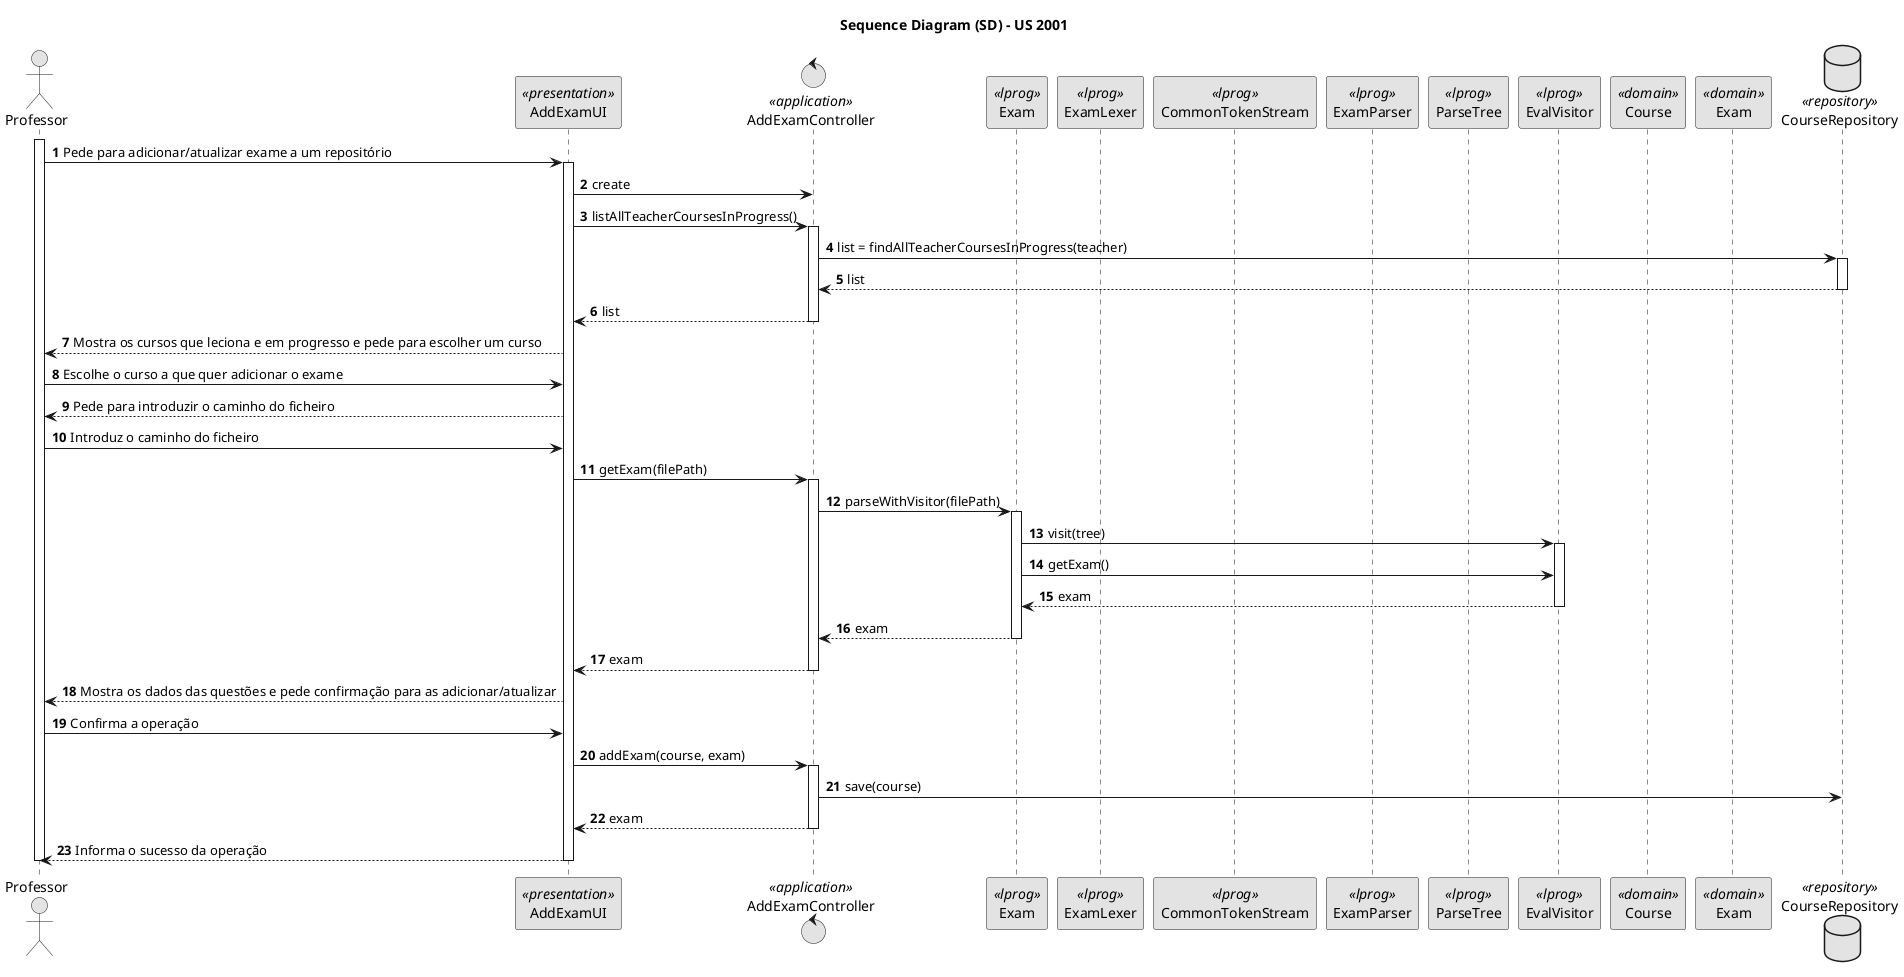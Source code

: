 @startuml
skinparam monochrome true
skinparam packageStyle rectangle
skinparam shadowing false

title Sequence Diagram (SD) - US 2001
autonumber

actor Professor as Actor
participant AddExamUI as UI <<presentation>>
control AddExamController as CTRL <<application>>
participant Exam as Main <<lprog>>
participant ExamLexer as Lexer <<lprog>>
participant CommonTokenStream as Stream <<lprog>>
participant ExamParser as Parser <<lprog>>
participant ParseTree as Tree <<lprog>>
participant EvalVisitor as Visitor <<lprog>>
participant Course as C <<domain>>
participant Exam as E <<domain>>
database CourseRepository as CREPO <<repository>>

activate Actor

Actor -> UI : Pede para adicionar/atualizar exame a um repositório
activate UI

UI -> CTRL : create


UI -> CTRL : listAllTeacherCoursesInProgress()
activate CTRL

CTRL -> CREPO : list = findAllTeacherCoursesInProgress(teacher)
activate CREPO

CREPO --> CTRL : list
deactivate CREPO

CTRL --> UI : list
deactivate CTRL

UI --> Actor : Mostra os cursos que leciona e em progresso e pede para escolher um curso

Actor -> UI : Escolhe o curso a que quer adicionar o exame

UI --> Actor : Pede para introduzir o caminho do ficheiro

Actor -> UI : Introduz o caminho do ficheiro

UI -> CTRL : getExam(filePath)
activate CTRL

CTRL -> Main : parseWithVisitor(filePath)
activate Main

Main -> Visitor : visit(tree)
activate Visitor

Main -> Visitor : getExam()

Visitor --> Main : exam
deactivate Visitor

Main --> CTRL : exam
deactivate Main

CTRL --> UI : exam
deactivate CTRL

UI --> Actor : Mostra os dados das questões e pede confirmação para as adicionar/atualizar

Actor -> UI : Confirma a operação

UI -> CTRL : addExam(course, exam)
activate CTRL

CTRL -> CREPO : save(course)

CTRL --> UI : exam
deactivate CTRL

UI --> Actor : Informa o sucesso da operação
deactivate UI

deactivate Actor

@enduml